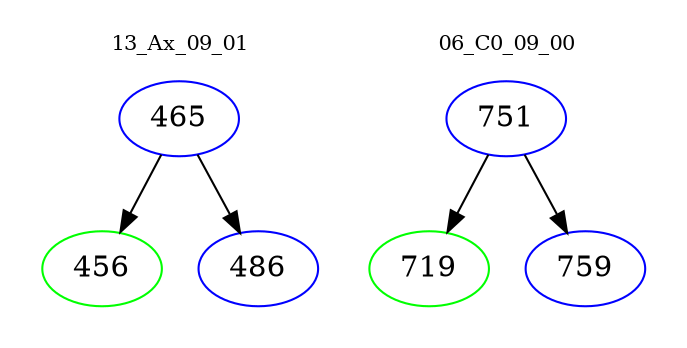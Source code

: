 digraph{
subgraph cluster_0 {
color = white
label = "13_Ax_09_01";
fontsize=10;
T0_465 [label="465", color="blue"]
T0_465 -> T0_456 [color="black"]
T0_456 [label="456", color="green"]
T0_465 -> T0_486 [color="black"]
T0_486 [label="486", color="blue"]
}
subgraph cluster_1 {
color = white
label = "06_C0_09_00";
fontsize=10;
T1_751 [label="751", color="blue"]
T1_751 -> T1_719 [color="black"]
T1_719 [label="719", color="green"]
T1_751 -> T1_759 [color="black"]
T1_759 [label="759", color="blue"]
}
}
